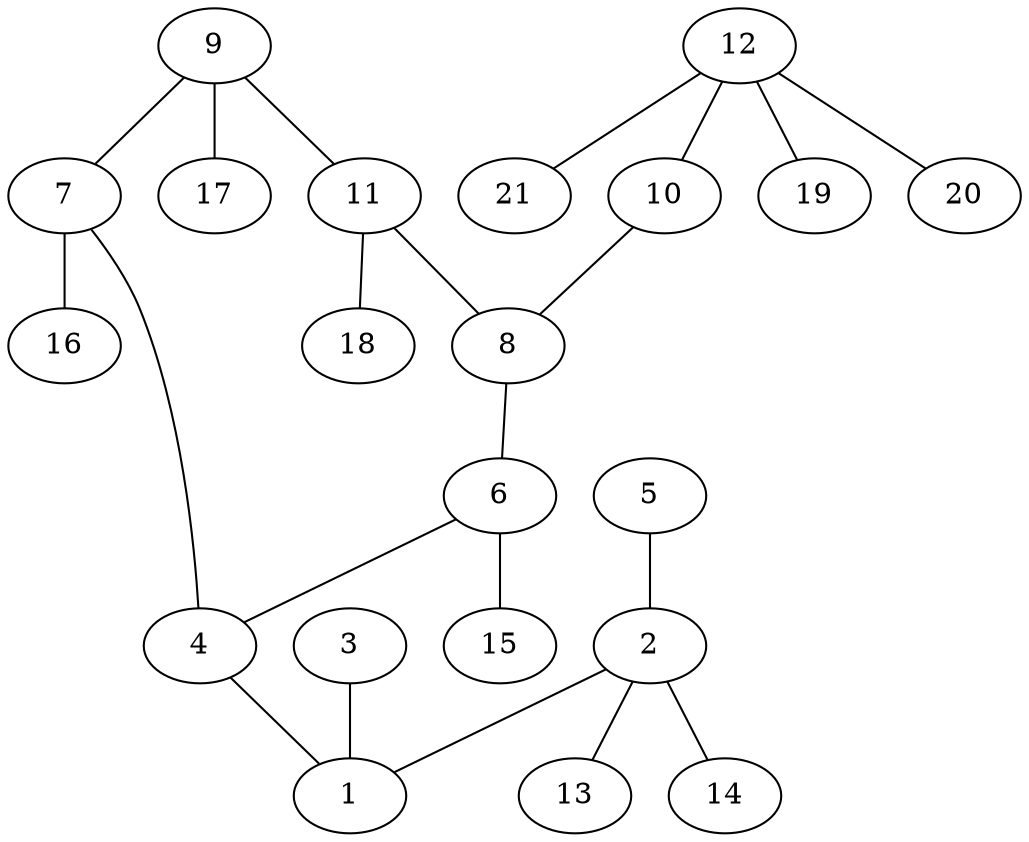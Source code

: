 graph molecule_97 {
	1	 [chem=C];
	2	 [chem=C];
	2 -- 1	 [valence=1];
	13	 [chem=H];
	2 -- 13	 [valence=1];
	14	 [chem=H];
	2 -- 14	 [valence=1];
	3	 [chem=O];
	3 -- 1	 [valence=2];
	4	 [chem=C];
	4 -- 1	 [valence=1];
	5	 [chem=Br];
	5 -- 2	 [valence=1];
	6	 [chem=C];
	6 -- 4	 [valence=2];
	15	 [chem=H];
	6 -- 15	 [valence=1];
	7	 [chem=C];
	7 -- 4	 [valence=1];
	16	 [chem=H];
	7 -- 16	 [valence=1];
	8	 [chem=C];
	8 -- 6	 [valence=1];
	9	 [chem=C];
	9 -- 7	 [valence=2];
	11	 [chem=C];
	9 -- 11	 [valence=1];
	17	 [chem=H];
	9 -- 17	 [valence=1];
	10	 [chem=O];
	10 -- 8	 [valence=1];
	11 -- 8	 [valence=2];
	18	 [chem=H];
	11 -- 18	 [valence=1];
	12	 [chem=C];
	12 -- 10	 [valence=1];
	19	 [chem=H];
	12 -- 19	 [valence=1];
	20	 [chem=H];
	12 -- 20	 [valence=1];
	21	 [chem=H];
	12 -- 21	 [valence=1];
}
